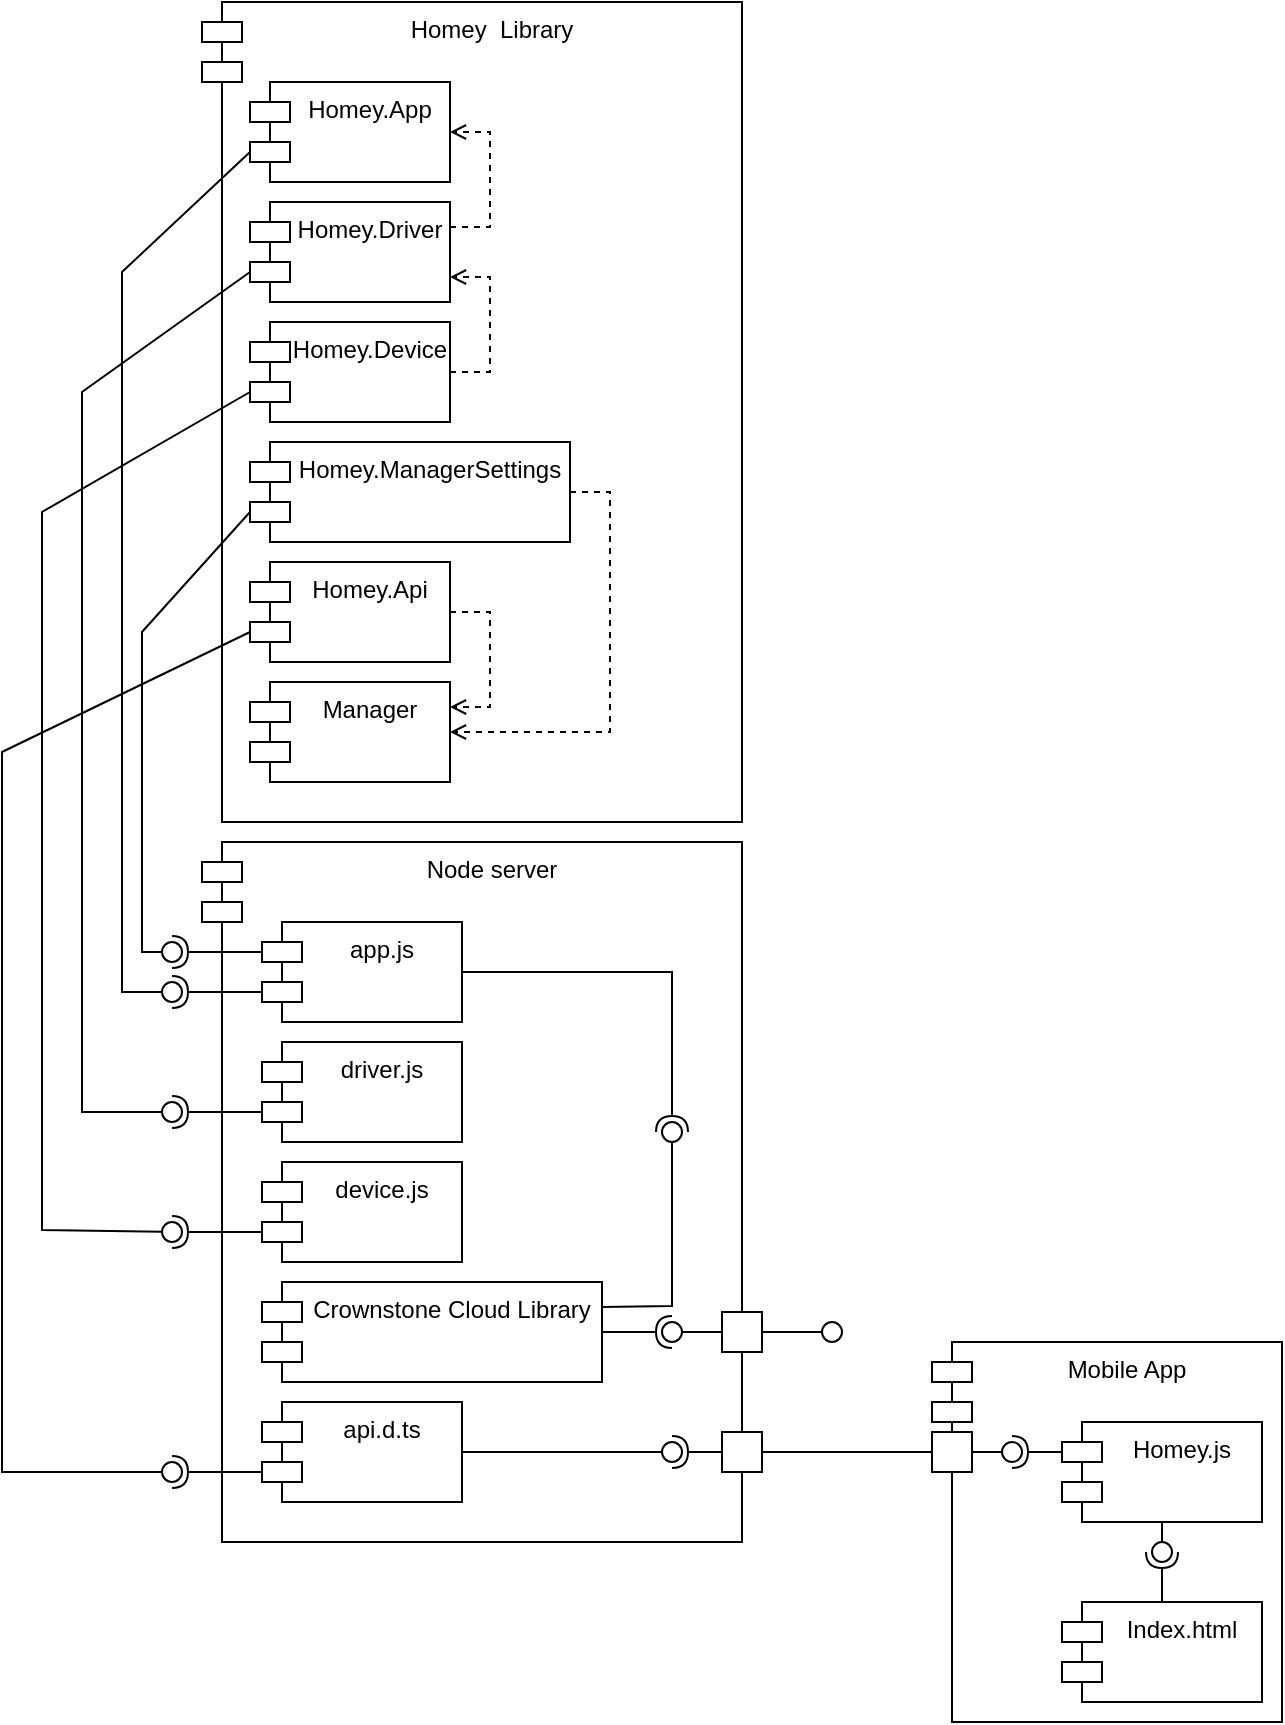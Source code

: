 <mxfile version="13.7.7" type="device"><diagram id="fwvmIZBcC0Fis4A8CENR" name="Page-1"><mxGraphModel dx="981" dy="1717" grid="1" gridSize="10" guides="1" tooltips="1" connect="1" arrows="1" fold="1" page="1" pageScale="1" pageWidth="827" pageHeight="1169" math="0" shadow="0"><root><mxCell id="0"/><mxCell id="1" parent="0"/><mxCell id="A2iEz6W8OTKVxvSYPwGC-1" value="Homey  Library" style="shape=module;align=left;spacingLeft=20;align=center;verticalAlign=top;" vertex="1" parent="1"><mxGeometry x="140" y="-20" width="270" height="410" as="geometry"/></mxCell><mxCell id="A2iEz6W8OTKVxvSYPwGC-2" value="Homey.App" style="shape=module;align=left;spacingLeft=20;align=center;verticalAlign=top;" vertex="1" parent="1"><mxGeometry x="164" y="20" width="100" height="50" as="geometry"/></mxCell><mxCell id="A2iEz6W8OTKVxvSYPwGC-61" style="edgeStyle=orthogonalEdgeStyle;rounded=0;orthogonalLoop=1;jettySize=auto;html=1;exitX=1;exitY=0.25;exitDx=0;exitDy=0;entryX=1;entryY=0.5;entryDx=0;entryDy=0;endArrow=open;endFill=0;dashed=1;" edge="1" parent="1" source="A2iEz6W8OTKVxvSYPwGC-3" target="A2iEz6W8OTKVxvSYPwGC-2"><mxGeometry relative="1" as="geometry"/></mxCell><mxCell id="A2iEz6W8OTKVxvSYPwGC-3" value="Homey.Driver" style="shape=module;align=left;spacingLeft=20;align=center;verticalAlign=top;" vertex="1" parent="1"><mxGeometry x="164" y="80" width="100" height="50" as="geometry"/></mxCell><mxCell id="A2iEz6W8OTKVxvSYPwGC-62" style="edgeStyle=orthogonalEdgeStyle;rounded=0;orthogonalLoop=1;jettySize=auto;html=1;exitX=1;exitY=0.5;exitDx=0;exitDy=0;entryX=1;entryY=0.75;entryDx=0;entryDy=0;dashed=1;endArrow=open;endFill=0;" edge="1" parent="1" source="A2iEz6W8OTKVxvSYPwGC-4" target="A2iEz6W8OTKVxvSYPwGC-3"><mxGeometry relative="1" as="geometry"/></mxCell><mxCell id="A2iEz6W8OTKVxvSYPwGC-4" value="Homey.Device" style="shape=module;align=left;spacingLeft=20;align=center;verticalAlign=top;" vertex="1" parent="1"><mxGeometry x="164" y="140" width="100" height="50" as="geometry"/></mxCell><mxCell id="A2iEz6W8OTKVxvSYPwGC-81" style="edgeStyle=orthogonalEdgeStyle;rounded=0;orthogonalLoop=1;jettySize=auto;html=1;exitX=1;exitY=0.5;exitDx=0;exitDy=0;entryX=1;entryY=0.5;entryDx=0;entryDy=0;dashed=1;endArrow=open;endFill=0;" edge="1" parent="1" source="A2iEz6W8OTKVxvSYPwGC-5" target="A2iEz6W8OTKVxvSYPwGC-76"><mxGeometry relative="1" as="geometry"/></mxCell><mxCell id="A2iEz6W8OTKVxvSYPwGC-5" value="Homey.ManagerSettings" style="shape=module;align=center;spacingLeft=20;align=center;verticalAlign=top;labelPosition=center;verticalLabelPosition=middle;" vertex="1" parent="1"><mxGeometry x="164" y="200" width="160" height="50" as="geometry"/></mxCell><mxCell id="A2iEz6W8OTKVxvSYPwGC-6" value="Node server" style="shape=module;align=left;spacingLeft=20;align=center;verticalAlign=top;" vertex="1" parent="1"><mxGeometry x="140" y="400" width="270" height="350" as="geometry"/></mxCell><mxCell id="A2iEz6W8OTKVxvSYPwGC-7" value="app.js" style="shape=module;align=left;spacingLeft=20;align=center;verticalAlign=top;" vertex="1" parent="1"><mxGeometry x="170" y="440" width="100" height="50" as="geometry"/></mxCell><mxCell id="A2iEz6W8OTKVxvSYPwGC-8" value="driver.js" style="shape=module;align=left;spacingLeft=20;align=center;verticalAlign=top;" vertex="1" parent="1"><mxGeometry x="170" y="500" width="100" height="50" as="geometry"/></mxCell><mxCell id="A2iEz6W8OTKVxvSYPwGC-9" value="device.js" style="shape=module;align=left;spacingLeft=20;align=center;verticalAlign=top;" vertex="1" parent="1"><mxGeometry x="170" y="560" width="100" height="50" as="geometry"/></mxCell><mxCell id="A2iEz6W8OTKVxvSYPwGC-10" value="Crownstone Cloud Library" style="shape=module;align=left;spacingLeft=20;align=center;verticalAlign=top;" vertex="1" parent="1"><mxGeometry x="170" y="620" width="170" height="50" as="geometry"/></mxCell><mxCell id="A2iEz6W8OTKVxvSYPwGC-12" value="Mobile App" style="shape=module;align=left;spacingLeft=20;align=center;verticalAlign=top;" vertex="1" parent="1"><mxGeometry x="505" y="650" width="175" height="190" as="geometry"/></mxCell><mxCell id="A2iEz6W8OTKVxvSYPwGC-13" value="Index.html" style="shape=module;align=left;spacingLeft=20;align=center;verticalAlign=top;" vertex="1" parent="1"><mxGeometry x="570" y="780" width="100" height="50" as="geometry"/></mxCell><mxCell id="A2iEz6W8OTKVxvSYPwGC-14" value="Homey.js" style="shape=module;align=left;spacingLeft=20;align=center;verticalAlign=top;" vertex="1" parent="1"><mxGeometry x="570" y="690" width="100" height="50" as="geometry"/></mxCell><mxCell id="A2iEz6W8OTKVxvSYPwGC-15" value="" style="rounded=0;orthogonalLoop=1;jettySize=auto;html=1;endArrow=none;endFill=0;exitX=0.5;exitY=1;exitDx=0;exitDy=0;" edge="1" parent="1" source="A2iEz6W8OTKVxvSYPwGC-14" target="A2iEz6W8OTKVxvSYPwGC-17"><mxGeometry relative="1" as="geometry"><mxPoint x="650" y="795" as="sourcePoint"/></mxGeometry></mxCell><mxCell id="A2iEz6W8OTKVxvSYPwGC-16" value="" style="rounded=0;orthogonalLoop=1;jettySize=auto;html=1;endArrow=halfCircle;endFill=0;entryX=0.5;entryY=0.5;entryDx=0;entryDy=0;endSize=6;strokeWidth=1;exitX=0.5;exitY=0;exitDx=0;exitDy=0;" edge="1" parent="1" source="A2iEz6W8OTKVxvSYPwGC-13" target="A2iEz6W8OTKVxvSYPwGC-17"><mxGeometry relative="1" as="geometry"><mxPoint x="680" y="795" as="sourcePoint"/></mxGeometry></mxCell><mxCell id="A2iEz6W8OTKVxvSYPwGC-17" value="" style="ellipse;whiteSpace=wrap;html=1;fontFamily=Helvetica;fontSize=12;fontColor=#000000;align=center;strokeColor=#000000;fillColor=#ffffff;points=[];aspect=fixed;resizable=0;" vertex="1" parent="1"><mxGeometry x="615" y="750" width="10" height="10" as="geometry"/></mxCell><mxCell id="A2iEz6W8OTKVxvSYPwGC-20" value="" style="whiteSpace=wrap;html=1;aspect=fixed;" vertex="1" parent="1"><mxGeometry x="400" y="635" width="20" height="20" as="geometry"/></mxCell><mxCell id="A2iEz6W8OTKVxvSYPwGC-22" value="" style="rounded=0;orthogonalLoop=1;jettySize=auto;html=1;endArrow=none;endFill=0;exitX=0;exitY=0;exitDx=0;exitDy=35;exitPerimeter=0;" edge="1" target="A2iEz6W8OTKVxvSYPwGC-24" parent="1" source="A2iEz6W8OTKVxvSYPwGC-2"><mxGeometry relative="1" as="geometry"><mxPoint x="40" y="385" as="sourcePoint"/><Array as="points"><mxPoint x="100" y="115"/><mxPoint x="100" y="475"/></Array></mxGeometry></mxCell><mxCell id="A2iEz6W8OTKVxvSYPwGC-23" value="" style="rounded=0;orthogonalLoop=1;jettySize=auto;html=1;endArrow=halfCircle;endFill=0;entryX=0.5;entryY=0.5;entryDx=0;entryDy=0;endSize=6;strokeWidth=1;exitX=0;exitY=0;exitDx=0;exitDy=35;exitPerimeter=0;" edge="1" target="A2iEz6W8OTKVxvSYPwGC-24" parent="1" source="A2iEz6W8OTKVxvSYPwGC-7"><mxGeometry relative="1" as="geometry"><mxPoint x="80" y="405" as="sourcePoint"/><Array as="points"/></mxGeometry></mxCell><mxCell id="A2iEz6W8OTKVxvSYPwGC-24" value="" style="ellipse;whiteSpace=wrap;html=1;fontFamily=Helvetica;fontSize=12;fontColor=#000000;align=center;strokeColor=#000000;fillColor=#ffffff;points=[];aspect=fixed;resizable=0;" vertex="1" parent="1"><mxGeometry x="120" y="470" width="10" height="10" as="geometry"/></mxCell><mxCell id="A2iEz6W8OTKVxvSYPwGC-25" value="" style="rounded=0;orthogonalLoop=1;jettySize=auto;html=1;endArrow=none;endFill=0;exitX=0;exitY=0;exitDx=0;exitDy=35;exitPerimeter=0;" edge="1" target="A2iEz6W8OTKVxvSYPwGC-27" parent="1" source="A2iEz6W8OTKVxvSYPwGC-3"><mxGeometry relative="1" as="geometry"><mxPoint x="-55" y="515" as="sourcePoint"/><Array as="points"><mxPoint x="80" y="175"/><mxPoint x="80" y="535"/></Array></mxGeometry></mxCell><mxCell id="A2iEz6W8OTKVxvSYPwGC-26" value="" style="rounded=0;orthogonalLoop=1;jettySize=auto;html=1;endArrow=halfCircle;endFill=0;entryX=0.5;entryY=0.5;entryDx=0;entryDy=0;endSize=6;strokeWidth=1;exitX=0;exitY=0;exitDx=0;exitDy=35;exitPerimeter=0;" edge="1" target="A2iEz6W8OTKVxvSYPwGC-27" parent="1" source="A2iEz6W8OTKVxvSYPwGC-8"><mxGeometry relative="1" as="geometry"><mxPoint x="-15" y="535" as="sourcePoint"/></mxGeometry></mxCell><mxCell id="A2iEz6W8OTKVxvSYPwGC-27" value="" style="ellipse;whiteSpace=wrap;html=1;fontFamily=Helvetica;fontSize=12;fontColor=#000000;align=center;strokeColor=#000000;fillColor=#ffffff;points=[];aspect=fixed;resizable=0;" vertex="1" parent="1"><mxGeometry x="120" y="530" width="10" height="10" as="geometry"/></mxCell><mxCell id="A2iEz6W8OTKVxvSYPwGC-29" value="" style="rounded=0;orthogonalLoop=1;jettySize=auto;html=1;endArrow=none;endFill=0;exitX=0;exitY=0;exitDx=0;exitDy=35;exitPerimeter=0;" edge="1" target="A2iEz6W8OTKVxvSYPwGC-31" parent="1" source="A2iEz6W8OTKVxvSYPwGC-4"><mxGeometry relative="1" as="geometry"><mxPoint x="-156" y="530" as="sourcePoint"/><Array as="points"><mxPoint x="60" y="235"/><mxPoint x="60" y="594"/></Array></mxGeometry></mxCell><mxCell id="A2iEz6W8OTKVxvSYPwGC-30" value="" style="rounded=0;orthogonalLoop=1;jettySize=auto;html=1;endArrow=halfCircle;endFill=0;entryX=0.5;entryY=0.5;entryDx=0;entryDy=0;endSize=6;strokeWidth=1;exitX=0;exitY=0;exitDx=0;exitDy=35;exitPerimeter=0;" edge="1" target="A2iEz6W8OTKVxvSYPwGC-31" parent="1" source="A2iEz6W8OTKVxvSYPwGC-9"><mxGeometry relative="1" as="geometry"><mxPoint x="-116" y="550" as="sourcePoint"/></mxGeometry></mxCell><mxCell id="A2iEz6W8OTKVxvSYPwGC-31" value="" style="ellipse;whiteSpace=wrap;html=1;fontFamily=Helvetica;fontSize=12;fontColor=#000000;align=center;strokeColor=#000000;fillColor=#ffffff;points=[];aspect=fixed;resizable=0;" vertex="1" parent="1"><mxGeometry x="120" y="590" width="10" height="10" as="geometry"/></mxCell><mxCell id="A2iEz6W8OTKVxvSYPwGC-32" value="" style="rounded=0;orthogonalLoop=1;jettySize=auto;html=1;endArrow=none;endFill=0;exitX=0;exitY=0;exitDx=0;exitDy=35;exitPerimeter=0;" edge="1" target="A2iEz6W8OTKVxvSYPwGC-34" parent="1" source="A2iEz6W8OTKVxvSYPwGC-5"><mxGeometry relative="1" as="geometry"><mxPoint x="-70" y="535" as="sourcePoint"/><Array as="points"><mxPoint x="110" y="295"/><mxPoint x="110" y="455"/></Array></mxGeometry></mxCell><mxCell id="A2iEz6W8OTKVxvSYPwGC-33" value="" style="rounded=0;orthogonalLoop=1;jettySize=auto;html=1;endArrow=halfCircle;endFill=0;entryX=0.5;entryY=0.5;entryDx=0;entryDy=0;endSize=6;strokeWidth=1;exitX=0;exitY=0;exitDx=0;exitDy=15;exitPerimeter=0;" edge="1" target="A2iEz6W8OTKVxvSYPwGC-34" parent="1" source="A2iEz6W8OTKVxvSYPwGC-7"><mxGeometry relative="1" as="geometry"><mxPoint x="-30" y="555" as="sourcePoint"/></mxGeometry></mxCell><mxCell id="A2iEz6W8OTKVxvSYPwGC-34" value="" style="ellipse;whiteSpace=wrap;html=1;fontFamily=Helvetica;fontSize=12;fontColor=#000000;align=center;strokeColor=#000000;fillColor=#ffffff;points=[];aspect=fixed;resizable=0;" vertex="1" parent="1"><mxGeometry x="120" y="450" width="10" height="10" as="geometry"/></mxCell><mxCell id="A2iEz6W8OTKVxvSYPwGC-35" value="" style="rounded=0;orthogonalLoop=1;jettySize=auto;html=1;endArrow=none;endFill=0;exitX=0;exitY=0.5;exitDx=0;exitDy=0;" edge="1" target="A2iEz6W8OTKVxvSYPwGC-37" parent="1" source="A2iEz6W8OTKVxvSYPwGC-20"><mxGeometry relative="1" as="geometry"><mxPoint x="-70" y="735" as="sourcePoint"/></mxGeometry></mxCell><mxCell id="A2iEz6W8OTKVxvSYPwGC-36" value="" style="rounded=0;orthogonalLoop=1;jettySize=auto;html=1;endArrow=halfCircle;endFill=0;entryX=0.5;entryY=0.5;entryDx=0;entryDy=0;endSize=6;strokeWidth=1;exitX=1;exitY=0.5;exitDx=0;exitDy=0;" edge="1" target="A2iEz6W8OTKVxvSYPwGC-37" parent="1" source="A2iEz6W8OTKVxvSYPwGC-10"><mxGeometry relative="1" as="geometry"><mxPoint x="-30" y="735" as="sourcePoint"/></mxGeometry></mxCell><mxCell id="A2iEz6W8OTKVxvSYPwGC-37" value="" style="ellipse;whiteSpace=wrap;html=1;fontFamily=Helvetica;fontSize=12;fontColor=#000000;align=center;strokeColor=#000000;fillColor=#ffffff;points=[];aspect=fixed;resizable=0;" vertex="1" parent="1"><mxGeometry x="370" y="640" width="10" height="10" as="geometry"/></mxCell><mxCell id="A2iEz6W8OTKVxvSYPwGC-38" value="" style="rounded=0;orthogonalLoop=1;jettySize=auto;html=1;endArrow=none;endFill=0;exitX=1;exitY=0.5;exitDx=0;exitDy=0;" edge="1" target="A2iEz6W8OTKVxvSYPwGC-40" parent="1" source="A2iEz6W8OTKVxvSYPwGC-20"><mxGeometry relative="1" as="geometry"><mxPoint x="-30" y="745" as="sourcePoint"/></mxGeometry></mxCell><mxCell id="A2iEz6W8OTKVxvSYPwGC-40" value="" style="ellipse;whiteSpace=wrap;html=1;fontFamily=Helvetica;fontSize=12;fontColor=#000000;align=center;strokeColor=#000000;fillColor=#ffffff;points=[];aspect=fixed;resizable=0;" vertex="1" parent="1"><mxGeometry x="450" y="640" width="10" height="10" as="geometry"/></mxCell><mxCell id="A2iEz6W8OTKVxvSYPwGC-41" value="api.d.ts" style="shape=module;align=left;spacingLeft=20;align=center;verticalAlign=top;" vertex="1" parent="1"><mxGeometry x="170" y="680" width="100" height="50" as="geometry"/></mxCell><mxCell id="A2iEz6W8OTKVxvSYPwGC-60" style="edgeStyle=orthogonalEdgeStyle;rounded=0;orthogonalLoop=1;jettySize=auto;html=1;exitX=1;exitY=0.5;exitDx=0;exitDy=0;entryX=0;entryY=0.5;entryDx=0;entryDy=0;endArrow=none;endFill=0;" edge="1" parent="1" source="A2iEz6W8OTKVxvSYPwGC-48" target="A2iEz6W8OTKVxvSYPwGC-56"><mxGeometry relative="1" as="geometry"/></mxCell><mxCell id="A2iEz6W8OTKVxvSYPwGC-48" value="" style="whiteSpace=wrap;html=1;aspect=fixed;" vertex="1" parent="1"><mxGeometry x="400" y="695" width="20" height="20" as="geometry"/></mxCell><mxCell id="A2iEz6W8OTKVxvSYPwGC-52" value="" style="rounded=0;orthogonalLoop=1;jettySize=auto;html=1;endArrow=none;endFill=0;exitX=1;exitY=0.5;exitDx=0;exitDy=0;" edge="1" target="A2iEz6W8OTKVxvSYPwGC-54" parent="1" source="A2iEz6W8OTKVxvSYPwGC-41"><mxGeometry relative="1" as="geometry"><mxPoint x="470" y="785" as="sourcePoint"/></mxGeometry></mxCell><mxCell id="A2iEz6W8OTKVxvSYPwGC-53" value="" style="rounded=0;orthogonalLoop=1;jettySize=auto;html=1;endArrow=halfCircle;endFill=0;entryX=0.5;entryY=0.5;entryDx=0;entryDy=0;endSize=6;strokeWidth=1;exitX=0;exitY=0.5;exitDx=0;exitDy=0;" edge="1" target="A2iEz6W8OTKVxvSYPwGC-54" parent="1" source="A2iEz6W8OTKVxvSYPwGC-48"><mxGeometry relative="1" as="geometry"><mxPoint x="510" y="785" as="sourcePoint"/></mxGeometry></mxCell><mxCell id="A2iEz6W8OTKVxvSYPwGC-54" value="" style="ellipse;whiteSpace=wrap;html=1;fontFamily=Helvetica;fontSize=12;fontColor=#000000;align=center;strokeColor=#000000;fillColor=#ffffff;points=[];aspect=fixed;resizable=0;" vertex="1" parent="1"><mxGeometry x="370" y="700" width="10" height="10" as="geometry"/></mxCell><mxCell id="A2iEz6W8OTKVxvSYPwGC-56" value="" style="whiteSpace=wrap;html=1;aspect=fixed;" vertex="1" parent="1"><mxGeometry x="505" y="695" width="20" height="20" as="geometry"/></mxCell><mxCell id="A2iEz6W8OTKVxvSYPwGC-57" value="" style="rounded=0;orthogonalLoop=1;jettySize=auto;html=1;endArrow=none;endFill=0;exitX=1;exitY=0.5;exitDx=0;exitDy=0;" edge="1" target="A2iEz6W8OTKVxvSYPwGC-59" parent="1" source="A2iEz6W8OTKVxvSYPwGC-56"><mxGeometry relative="1" as="geometry"><mxPoint x="480" y="805" as="sourcePoint"/></mxGeometry></mxCell><mxCell id="A2iEz6W8OTKVxvSYPwGC-58" value="" style="rounded=0;orthogonalLoop=1;jettySize=auto;html=1;endArrow=halfCircle;endFill=0;entryX=0.5;entryY=0.5;entryDx=0;entryDy=0;endSize=6;strokeWidth=1;exitX=0;exitY=0;exitDx=0;exitDy=15;exitPerimeter=0;" edge="1" target="A2iEz6W8OTKVxvSYPwGC-59" parent="1" source="A2iEz6W8OTKVxvSYPwGC-14"><mxGeometry relative="1" as="geometry"><mxPoint x="520" y="805" as="sourcePoint"/></mxGeometry></mxCell><mxCell id="A2iEz6W8OTKVxvSYPwGC-59" value="" style="ellipse;whiteSpace=wrap;html=1;fontFamily=Helvetica;fontSize=12;fontColor=#000000;align=center;strokeColor=#000000;fillColor=#ffffff;points=[];aspect=fixed;resizable=0;" vertex="1" parent="1"><mxGeometry x="540" y="700" width="10" height="10" as="geometry"/></mxCell><mxCell id="A2iEz6W8OTKVxvSYPwGC-67" value="" style="rounded=0;orthogonalLoop=1;jettySize=auto;html=1;endArrow=none;endFill=0;exitX=1;exitY=0.25;exitDx=0;exitDy=0;" edge="1" target="A2iEz6W8OTKVxvSYPwGC-69" parent="1" source="A2iEz6W8OTKVxvSYPwGC-10"><mxGeometry relative="1" as="geometry"><mxPoint x="465" y="550" as="sourcePoint"/><Array as="points"><mxPoint x="375" y="632"/></Array></mxGeometry></mxCell><mxCell id="A2iEz6W8OTKVxvSYPwGC-68" value="" style="rounded=0;orthogonalLoop=1;jettySize=auto;html=1;endArrow=halfCircle;endFill=0;entryX=0.5;entryY=0.5;entryDx=0;entryDy=0;endSize=6;strokeWidth=1;exitX=1;exitY=0.5;exitDx=0;exitDy=0;" edge="1" target="A2iEz6W8OTKVxvSYPwGC-69" parent="1" source="A2iEz6W8OTKVxvSYPwGC-7"><mxGeometry relative="1" as="geometry"><mxPoint x="505" y="550" as="sourcePoint"/><Array as="points"><mxPoint x="375" y="465"/></Array></mxGeometry></mxCell><mxCell id="A2iEz6W8OTKVxvSYPwGC-69" value="" style="ellipse;whiteSpace=wrap;html=1;fontFamily=Helvetica;fontSize=12;fontColor=#000000;align=center;strokeColor=#000000;fillColor=#ffffff;points=[];aspect=fixed;resizable=0;" vertex="1" parent="1"><mxGeometry x="370" y="540" width="10" height="10" as="geometry"/></mxCell><mxCell id="A2iEz6W8OTKVxvSYPwGC-80" style="edgeStyle=orthogonalEdgeStyle;rounded=0;orthogonalLoop=1;jettySize=auto;html=1;exitX=1;exitY=0.5;exitDx=0;exitDy=0;entryX=1;entryY=0.25;entryDx=0;entryDy=0;dashed=1;endArrow=open;endFill=0;" edge="1" parent="1" source="A2iEz6W8OTKVxvSYPwGC-72" target="A2iEz6W8OTKVxvSYPwGC-76"><mxGeometry relative="1" as="geometry"/></mxCell><mxCell id="A2iEz6W8OTKVxvSYPwGC-72" value="Homey.Api" style="shape=module;align=left;spacingLeft=20;align=center;verticalAlign=top;" vertex="1" parent="1"><mxGeometry x="164" y="260" width="100" height="50" as="geometry"/></mxCell><mxCell id="A2iEz6W8OTKVxvSYPwGC-73" value="" style="rounded=0;orthogonalLoop=1;jettySize=auto;html=1;endArrow=none;endFill=0;exitX=0;exitY=0;exitDx=0;exitDy=35;exitPerimeter=0;" edge="1" target="A2iEz6W8OTKVxvSYPwGC-75" parent="1" source="A2iEz6W8OTKVxvSYPwGC-72"><mxGeometry relative="1" as="geometry"><mxPoint x="40" y="700" as="sourcePoint"/><Array as="points"><mxPoint x="40" y="355"/><mxPoint x="40" y="715"/></Array></mxGeometry></mxCell><mxCell id="A2iEz6W8OTKVxvSYPwGC-74" value="" style="rounded=0;orthogonalLoop=1;jettySize=auto;html=1;endArrow=halfCircle;endFill=0;entryX=0.5;entryY=0.5;entryDx=0;entryDy=0;endSize=6;strokeWidth=1;exitX=0;exitY=0;exitDx=0;exitDy=35;exitPerimeter=0;" edge="1" target="A2iEz6W8OTKVxvSYPwGC-75" parent="1" source="A2iEz6W8OTKVxvSYPwGC-41"><mxGeometry relative="1" as="geometry"><mxPoint x="80" y="700" as="sourcePoint"/></mxGeometry></mxCell><mxCell id="A2iEz6W8OTKVxvSYPwGC-75" value="" style="ellipse;whiteSpace=wrap;html=1;fontFamily=Helvetica;fontSize=12;fontColor=#000000;align=center;strokeColor=#000000;fillColor=#ffffff;points=[];aspect=fixed;resizable=0;" vertex="1" parent="1"><mxGeometry x="120" y="710" width="10" height="10" as="geometry"/></mxCell><mxCell id="A2iEz6W8OTKVxvSYPwGC-76" value="Manager" style="shape=module;align=left;spacingLeft=20;align=center;verticalAlign=top;" vertex="1" parent="1"><mxGeometry x="164" y="320" width="100" height="50" as="geometry"/></mxCell></root></mxGraphModel></diagram></mxfile>